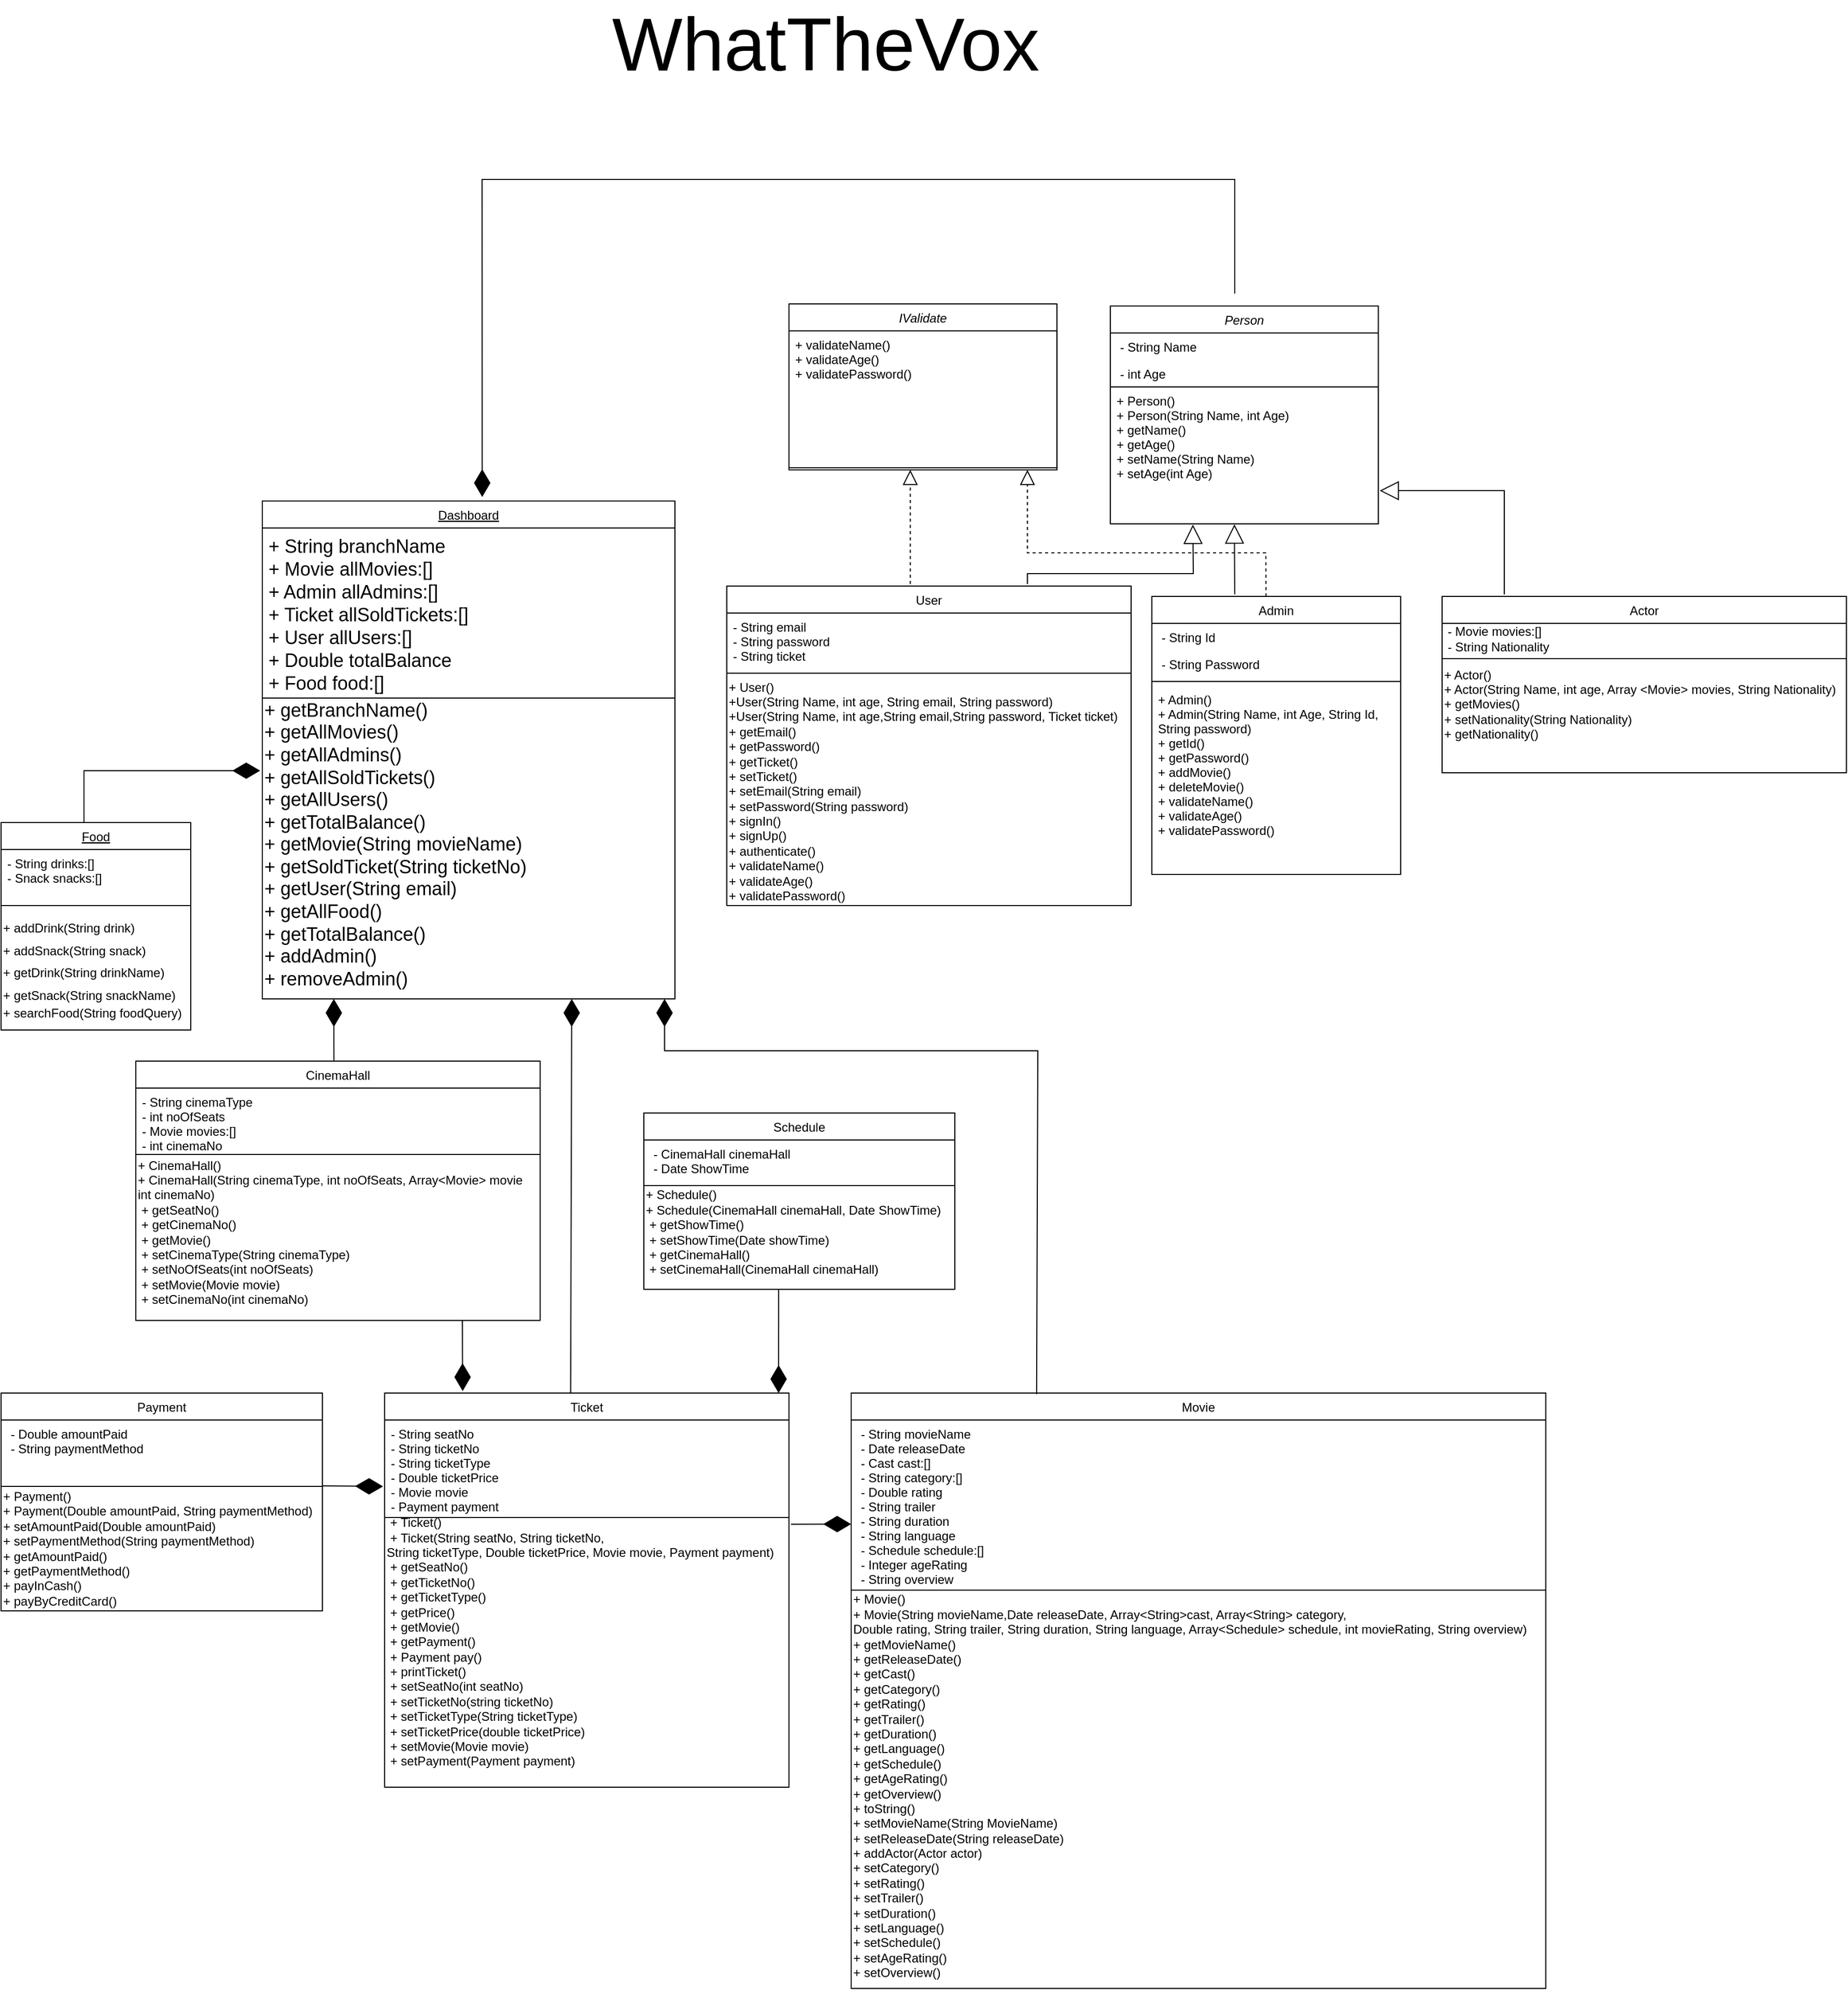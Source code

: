 <mxfile version="18.0.1" type="github"><diagram id="C5RBs43oDa-KdzZeNtuy" name="Page-1"><mxGraphModel dx="2125" dy="3022" grid="1" gridSize="10" guides="1" tooltips="1" connect="1" arrows="1" fold="1" page="1" pageScale="1" pageWidth="827" pageHeight="1169" math="0" shadow="0"><root><mxCell id="WIyWlLk6GJQsqaUBKTNV-0"/><mxCell id="WIyWlLk6GJQsqaUBKTNV-1" parent="WIyWlLk6GJQsqaUBKTNV-0"/><mxCell id="zkfFHV4jXpPFQw0GAbJ--0" value="Person" style="swimlane;fontStyle=2;align=center;verticalAlign=top;childLayout=stackLayout;horizontal=1;startSize=26;horizontalStack=0;resizeParent=1;resizeLast=0;collapsible=1;marginBottom=0;rounded=0;shadow=0;strokeWidth=1;" parent="WIyWlLk6GJQsqaUBKTNV-1" vertex="1"><mxGeometry x="320" y="-1958" width="258.46" height="210" as="geometry"><mxRectangle x="230" y="140" width="160" height="26" as="alternateBounds"/></mxGeometry></mxCell><mxCell id="zkfFHV4jXpPFQw0GAbJ--1" value=" - String Name" style="text;align=left;verticalAlign=top;spacingLeft=4;spacingRight=4;overflow=hidden;rotatable=0;points=[[0,0.5],[1,0.5]];portConstraint=eastwest;" parent="zkfFHV4jXpPFQw0GAbJ--0" vertex="1"><mxGeometry y="26" width="258.46" height="26" as="geometry"/></mxCell><mxCell id="zkfFHV4jXpPFQw0GAbJ--2" value=" - int Age" style="text;align=left;verticalAlign=top;spacingLeft=4;spacingRight=4;overflow=hidden;rotatable=0;points=[[0,0.5],[1,0.5]];portConstraint=eastwest;rounded=0;shadow=0;html=0;" parent="zkfFHV4jXpPFQw0GAbJ--0" vertex="1"><mxGeometry y="52" width="258.46" height="26" as="geometry"/></mxCell><mxCell id="zkfFHV4jXpPFQw0GAbJ--5" value="+ Person()&#10;+ Person(String Name, int Age)&#10;+ getName()&#10;+ getAge()&#10;+ setName(String Name)&#10;+ setAge(int Age)&#10;" style="text;align=left;verticalAlign=top;spacingLeft=4;spacingRight=4;overflow=hidden;rotatable=0;points=[[0,0.5],[1,0.5]];portConstraint=eastwest;strokeColor=default;" parent="zkfFHV4jXpPFQw0GAbJ--0" vertex="1"><mxGeometry y="78" width="258.46" height="132" as="geometry"/></mxCell><mxCell id="6td7utMfPPZDPclQXFH3-5" value="" style="endArrow=block;dashed=1;endFill=0;endSize=12;html=1;rounded=0;exitX=0.459;exitY=0;exitDx=0;exitDy=0;exitPerimeter=0;" parent="zkfFHV4jXpPFQw0GAbJ--0" source="zkfFHV4jXpPFQw0GAbJ--6" edge="1"><mxGeometry width="160" relative="1" as="geometry"><mxPoint x="150" y="288" as="sourcePoint"/><mxPoint x="-80" y="158" as="targetPoint"/><Array as="points"><mxPoint x="150" y="238"/><mxPoint x="-80" y="238"/></Array></mxGeometry></mxCell><mxCell id="zkfFHV4jXpPFQw0GAbJ--6" value="Admin" style="swimlane;fontStyle=0;align=center;verticalAlign=top;childLayout=stackLayout;horizontal=1;startSize=26;horizontalStack=0;resizeParent=1;resizeLast=0;collapsible=1;marginBottom=0;rounded=0;shadow=0;strokeWidth=1;" parent="WIyWlLk6GJQsqaUBKTNV-1" vertex="1"><mxGeometry x="360" y="-1678" width="240" height="268" as="geometry"><mxRectangle x="130" y="380" width="160" height="26" as="alternateBounds"/></mxGeometry></mxCell><mxCell id="zkfFHV4jXpPFQw0GAbJ--7" value=" - String Id" style="text;align=left;verticalAlign=top;spacingLeft=4;spacingRight=4;overflow=hidden;rotatable=0;points=[[0,0.5],[1,0.5]];portConstraint=eastwest;" parent="zkfFHV4jXpPFQw0GAbJ--6" vertex="1"><mxGeometry y="26" width="240" height="26" as="geometry"/></mxCell><mxCell id="zkfFHV4jXpPFQw0GAbJ--8" value=" - String Password" style="text;align=left;verticalAlign=top;spacingLeft=4;spacingRight=4;overflow=hidden;rotatable=0;points=[[0,0.5],[1,0.5]];portConstraint=eastwest;rounded=0;shadow=0;html=0;" parent="zkfFHV4jXpPFQw0GAbJ--6" vertex="1"><mxGeometry y="52" width="240" height="26" as="geometry"/></mxCell><mxCell id="zkfFHV4jXpPFQw0GAbJ--9" value="" style="line;html=1;strokeWidth=1;align=left;verticalAlign=middle;spacingTop=-1;spacingLeft=3;spacingRight=3;rotatable=0;labelPosition=right;points=[];portConstraint=eastwest;" parent="zkfFHV4jXpPFQw0GAbJ--6" vertex="1"><mxGeometry y="78" width="240" height="8" as="geometry"/></mxCell><mxCell id="zkfFHV4jXpPFQw0GAbJ--11" value="+ Admin()&#10;+ Admin(String Name, int Age, String Id,&#10;String password)&#10;+ getId()&#10;+ getPassword()&#10;+ addMovie()&#10;+ deleteMovie()&#10;+ validateName()&#10;+ validateAge()&#10;+ validatePassword()" style="text;align=left;verticalAlign=top;spacingLeft=4;spacingRight=4;overflow=hidden;rotatable=0;points=[[0,0.5],[1,0.5]];portConstraint=eastwest;" parent="zkfFHV4jXpPFQw0GAbJ--6" vertex="1"><mxGeometry y="86" width="240" height="164" as="geometry"/></mxCell><mxCell id="zkfFHV4jXpPFQw0GAbJ--13" value="Actor" style="swimlane;fontStyle=0;align=center;verticalAlign=top;childLayout=stackLayout;horizontal=1;startSize=26;horizontalStack=0;resizeParent=1;resizeLast=0;collapsible=1;marginBottom=0;rounded=0;shadow=0;strokeWidth=1;strokeColor=default;" parent="WIyWlLk6GJQsqaUBKTNV-1" vertex="1"><mxGeometry x="640" y="-1678" width="390" height="170" as="geometry"><mxRectangle x="340" y="380" width="170" height="26" as="alternateBounds"/></mxGeometry></mxCell><mxCell id="hjFS8RJ8_wdJkzlE3ByT-26" value="&amp;nbsp;- Movie movies:[]&lt;br&gt;&amp;nbsp;- String Nationality" style="text;html=1;align=left;verticalAlign=middle;resizable=0;points=[];autosize=1;strokeColor=none;fillColor=none;" parent="zkfFHV4jXpPFQw0GAbJ--13" vertex="1"><mxGeometry y="26" width="390" height="30" as="geometry"/></mxCell><mxCell id="hjFS8RJ8_wdJkzlE3ByT-28" value="" style="line;html=1;strokeWidth=1;align=left;verticalAlign=middle;spacingTop=-1;spacingLeft=3;spacingRight=3;rotatable=0;labelPosition=right;points=[];portConstraint=eastwest;" parent="zkfFHV4jXpPFQw0GAbJ--13" vertex="1"><mxGeometry y="56" width="390" height="8" as="geometry"/></mxCell><mxCell id="hjFS8RJ8_wdJkzlE3ByT-43" value="+ Actor()&lt;br&gt;+ Actor(String Name, int age, Array &amp;lt;Movie&amp;gt; movies, String Nationality)&lt;br&gt;+ getMovies()&lt;br&gt;+&amp;nbsp;setNationality(String Nationality)&lt;br&gt;+&amp;nbsp;getNationality()" style="text;html=1;align=left;verticalAlign=middle;resizable=0;points=[];autosize=1;strokeColor=none;fillColor=none;" parent="zkfFHV4jXpPFQw0GAbJ--13" vertex="1"><mxGeometry y="64" width="390" height="80" as="geometry"/></mxCell><mxCell id="hjFS8RJ8_wdJkzlE3ByT-1" value="User" style="swimlane;fontStyle=0;align=center;verticalAlign=top;childLayout=stackLayout;horizontal=1;startSize=26;horizontalStack=0;resizeParent=1;resizeLast=0;collapsible=1;marginBottom=0;rounded=0;shadow=0;strokeWidth=1;" parent="WIyWlLk6GJQsqaUBKTNV-1" vertex="1"><mxGeometry x="-50" y="-1688" width="390" height="308" as="geometry"><mxRectangle x="340" y="380" width="170" height="26" as="alternateBounds"/></mxGeometry></mxCell><mxCell id="hjFS8RJ8_wdJkzlE3ByT-2" value="- String email&#10;- String password&#10;- String ticket" style="text;align=left;verticalAlign=top;spacingLeft=4;spacingRight=4;overflow=hidden;rotatable=0;points=[[0,0.5],[1,0.5]];portConstraint=eastwest;" parent="hjFS8RJ8_wdJkzlE3ByT-1" vertex="1"><mxGeometry y="26" width="390" height="54" as="geometry"/></mxCell><mxCell id="hjFS8RJ8_wdJkzlE3ByT-3" value="" style="line;html=1;strokeWidth=1;align=left;verticalAlign=middle;spacingTop=-1;spacingLeft=3;spacingRight=3;rotatable=0;labelPosition=right;points=[];portConstraint=eastwest;" parent="hjFS8RJ8_wdJkzlE3ByT-1" vertex="1"><mxGeometry y="80" width="390" height="8" as="geometry"/></mxCell><mxCell id="hjFS8RJ8_wdJkzlE3ByT-6" value="+ User()&lt;br&gt;+User(String Name, int age, String email, String password)&lt;br&gt;+User(String Name, int age,String email,String password, Ticket ticket)&lt;br&gt;+&amp;nbsp;getEmail()&lt;br&gt;+&amp;nbsp;getPassword()&lt;br&gt;+&amp;nbsp;getTicket()&lt;br&gt;+ setTicket()&lt;br&gt;+&amp;nbsp;setEmail(String email)&lt;br&gt;+&amp;nbsp;setPassword(String password)&lt;br&gt;+&amp;nbsp;signIn()&lt;br&gt;+&amp;nbsp;signUp()&lt;br&gt;+&amp;nbsp;authenticate()&lt;br&gt;+&amp;nbsp;validateName()&lt;br&gt;+ validateAge()&lt;br&gt;+ validatePassword()" style="text;html=1;align=left;verticalAlign=middle;resizable=0;points=[];autosize=1;strokeColor=none;fillColor=none;" parent="hjFS8RJ8_wdJkzlE3ByT-1" vertex="1"><mxGeometry y="88" width="390" height="220" as="geometry"/></mxCell><mxCell id="hjFS8RJ8_wdJkzlE3ByT-7" value="Movie" style="swimlane;fontStyle=0;align=center;verticalAlign=top;childLayout=stackLayout;horizontal=1;startSize=26;horizontalStack=0;resizeParent=1;resizeLast=0;collapsible=1;marginBottom=0;rounded=0;shadow=0;strokeWidth=1;" parent="WIyWlLk6GJQsqaUBKTNV-1" vertex="1"><mxGeometry x="70" y="-910" width="670" height="574" as="geometry"><mxRectangle x="340" y="380" width="170" height="26" as="alternateBounds"/></mxGeometry></mxCell><mxCell id="hjFS8RJ8_wdJkzlE3ByT-8" value=" - String movieName&#10; - Date releaseDate&#10; - Cast cast:[]&#10; - String category:[]&#10; - Double rating&#10; - String trailer&#10; - String duration&#10; - String language&#10; - Schedule schedule:[]&#10; - Integer ageRating&#10; - String overview" style="text;align=left;verticalAlign=top;spacingLeft=4;spacingRight=4;overflow=hidden;rotatable=0;points=[[0,0.5],[1,0.5]];portConstraint=eastwest;" parent="hjFS8RJ8_wdJkzlE3ByT-7" vertex="1"><mxGeometry y="26" width="670" height="160" as="geometry"/></mxCell><mxCell id="hjFS8RJ8_wdJkzlE3ByT-9" value="" style="line;html=1;strokeWidth=1;align=left;verticalAlign=middle;spacingTop=-1;spacingLeft=3;spacingRight=3;rotatable=0;labelPosition=right;points=[];portConstraint=eastwest;" parent="hjFS8RJ8_wdJkzlE3ByT-7" vertex="1"><mxGeometry y="186" width="670" height="8" as="geometry"/></mxCell><mxCell id="hjFS8RJ8_wdJkzlE3ByT-10" value="&lt;blockquote style=&quot;margin: 0 0 0 40px ; border: none ; padding: 0px&quot;&gt;&lt;/blockquote&gt;&lt;span&gt;+ Movie()&lt;br&gt;+ Movie(String movieName,Date releaseDate, Array&amp;lt;String&amp;gt;cast, Array&amp;lt;String&amp;gt; category,&lt;br&gt;Double rating, String trailer, String duration, String language, Array&amp;lt;Schedule&amp;gt; schedule, int movieRating, String overview)&lt;br&gt;+ getMovieName()&lt;/span&gt;&lt;br&gt;&lt;blockquote style=&quot;margin: 0 0 0 40px ; border: none ; padding: 0px&quot;&gt;&lt;/blockquote&gt;&lt;span&gt;+ getReleaseDate()&lt;/span&gt;&lt;br&gt;&lt;blockquote style=&quot;margin: 0 0 0 40px ; border: none ; padding: 0px&quot;&gt;&lt;/blockquote&gt;&lt;span&gt;+&amp;nbsp;&lt;/span&gt;&lt;span&gt;getCast()&lt;/span&gt;&lt;br&gt;&lt;blockquote style=&quot;margin: 0 0 0 40px ; border: none ; padding: 0px&quot;&gt;&lt;/blockquote&gt;&lt;span&gt;+&amp;nbsp;&lt;/span&gt;&lt;span&gt;getCategory()&lt;/span&gt;&lt;br&gt;&lt;blockquote style=&quot;margin: 0 0 0 40px ; border: none ; padding: 0px&quot;&gt;&lt;/blockquote&gt;&lt;span&gt;+&amp;nbsp;&lt;/span&gt;&lt;span&gt;getRating()&lt;/span&gt;&lt;br&gt;&lt;blockquote style=&quot;margin: 0 0 0 40px ; border: none ; padding: 0px&quot;&gt;&lt;/blockquote&gt;&lt;span&gt;+&amp;nbsp;&lt;/span&gt;&lt;span&gt;getTrailer()&lt;/span&gt;&lt;br&gt;&lt;blockquote style=&quot;margin: 0 0 0 40px ; border: none ; padding: 0px&quot;&gt;&lt;/blockquote&gt;&lt;span&gt;+&amp;nbsp;&lt;/span&gt;&lt;span&gt;getDuration()&lt;/span&gt;&lt;br&gt;&lt;blockquote style=&quot;margin: 0 0 0 40px ; border: none ; padding: 0px&quot;&gt;&lt;/blockquote&gt;&lt;span&gt;+&amp;nbsp;&lt;/span&gt;&lt;span&gt;getLanguage()&lt;/span&gt;&lt;br&gt;&lt;blockquote style=&quot;margin: 0 0 0 40px ; border: none ; padding: 0px&quot;&gt;&lt;/blockquote&gt;&lt;span&gt;+&amp;nbsp;&lt;/span&gt;&lt;span&gt;getSchedule()&lt;/span&gt;&lt;br&gt;&lt;blockquote style=&quot;margin: 0 0 0 40px ; border: none ; padding: 0px&quot;&gt;&lt;/blockquote&gt;&lt;span&gt;+&amp;nbsp;&lt;/span&gt;&lt;span&gt;getAgeRating()&lt;/span&gt;&lt;br&gt;&lt;blockquote style=&quot;margin: 0 0 0 40px ; border: none ; padding: 0px&quot;&gt;&lt;/blockquote&gt;&lt;span&gt;+&amp;nbsp;&lt;/span&gt;&lt;span&gt;getOverview()&lt;/span&gt;&lt;br&gt;&lt;blockquote style=&quot;margin: 0 0 0 40px ; border: none ; padding: 0px&quot;&gt;&lt;/blockquote&gt;&lt;span&gt;+&amp;nbsp;&lt;/span&gt;&lt;span&gt;toString()&lt;/span&gt;&lt;br&gt;&lt;blockquote style=&quot;margin: 0 0 0 40px ; border: none ; padding: 0px&quot;&gt;&lt;/blockquote&gt;&lt;span&gt;+&amp;nbsp;&lt;/span&gt;&lt;span&gt;setMovieName(String MovieName)&lt;/span&gt;&lt;br&gt;&lt;blockquote style=&quot;margin: 0 0 0 40px ; border: none ; padding: 0px&quot;&gt;&lt;/blockquote&gt;&lt;span&gt;+&amp;nbsp;&lt;/span&gt;&lt;span&gt;setReleaseDate(String releaseDate)&lt;/span&gt;&lt;br&gt;&lt;blockquote style=&quot;margin: 0 0 0 40px ; border: none ; padding: 0px&quot;&gt;&lt;/blockquote&gt;&lt;span&gt;+&amp;nbsp;&lt;/span&gt;&lt;span&gt;addActor(Actor actor)&lt;/span&gt;&lt;br&gt;&lt;blockquote style=&quot;margin: 0 0 0 40px ; border: none ; padding: 0px&quot;&gt;&lt;/blockquote&gt;&lt;span&gt;+&amp;nbsp;&lt;/span&gt;&lt;span&gt;setCategory()&lt;/span&gt;&lt;br&gt;&lt;blockquote style=&quot;margin: 0 0 0 40px ; border: none ; padding: 0px&quot;&gt;&lt;/blockquote&gt;&lt;span&gt;+&amp;nbsp;&lt;/span&gt;&lt;span&gt;setRating()&lt;/span&gt;&lt;br&gt;&lt;blockquote style=&quot;margin: 0 0 0 40px ; border: none ; padding: 0px&quot;&gt;&lt;/blockquote&gt;&lt;span&gt;+&amp;nbsp;&lt;/span&gt;&lt;span&gt;setTrailer()&lt;/span&gt;&lt;br&gt;&lt;blockquote style=&quot;margin: 0 0 0 40px ; border: none ; padding: 0px&quot;&gt;&lt;/blockquote&gt;&lt;span&gt;+&amp;nbsp;&lt;/span&gt;&lt;span&gt;setDuration()&lt;/span&gt;&lt;br&gt;&lt;blockquote style=&quot;margin: 0 0 0 40px ; border: none ; padding: 0px&quot;&gt;&lt;/blockquote&gt;&lt;span&gt;+&amp;nbsp;&lt;/span&gt;&lt;span&gt;setLanguage()&lt;/span&gt;&lt;br&gt;&lt;blockquote style=&quot;margin: 0 0 0 40px ; border: none ; padding: 0px&quot;&gt;&lt;/blockquote&gt;&lt;span&gt;+&amp;nbsp;&lt;/span&gt;&lt;span&gt;setSchedule()&lt;/span&gt;&lt;br&gt;&lt;blockquote style=&quot;margin: 0 0 0 40px ; border: none ; padding: 0px&quot;&gt;&lt;/blockquote&gt;&lt;span&gt;+&amp;nbsp;&lt;/span&gt;&lt;span&gt;setAgeRating()&lt;/span&gt;&lt;br&gt;+&amp;nbsp;setOverview()" style="text;html=1;align=left;verticalAlign=middle;resizable=0;points=[];autosize=1;strokeColor=none;fillColor=none;" parent="hjFS8RJ8_wdJkzlE3ByT-7" vertex="1"><mxGeometry y="194" width="670" height="370" as="geometry"/></mxCell><mxCell id="hjFS8RJ8_wdJkzlE3ByT-11" value="Ticket" style="swimlane;fontStyle=0;align=center;verticalAlign=top;childLayout=stackLayout;horizontal=1;startSize=26;horizontalStack=0;resizeParent=1;resizeLast=0;collapsible=1;marginBottom=0;rounded=0;shadow=0;strokeWidth=1;" parent="WIyWlLk6GJQsqaUBKTNV-1" vertex="1"><mxGeometry x="-380" y="-910" width="390" height="380" as="geometry"><mxRectangle x="340" y="380" width="170" height="26" as="alternateBounds"/></mxGeometry></mxCell><mxCell id="hjFS8RJ8_wdJkzlE3ByT-12" value="- String seatNo&#10;- String ticketNo&#10;- String ticketType&#10;- Double ticketPrice&#10;- Movie movie&#10;- Payment payment" style="text;align=left;verticalAlign=top;spacingLeft=4;spacingRight=4;overflow=hidden;rotatable=0;points=[[0,0.5],[1,0.5]];portConstraint=eastwest;strokeColor=default;" parent="hjFS8RJ8_wdJkzlE3ByT-11" vertex="1"><mxGeometry y="26" width="390" height="94" as="geometry"/></mxCell><mxCell id="hjFS8RJ8_wdJkzlE3ByT-16" value="&lt;div&gt;&lt;span&gt;&amp;nbsp;+ Ticket()&lt;/span&gt;&lt;br&gt;&lt;/div&gt;&lt;div&gt;&lt;span&gt;&amp;nbsp;+ Ticket(String seatNo, String ticketNo,&lt;/span&gt;&lt;/div&gt;&lt;div&gt;&lt;span&gt;String ticketType, Double ticketPrice, Movie movie, Payment payment)&lt;/span&gt;&lt;/div&gt;&lt;div&gt;&lt;span&gt;&amp;nbsp;+ getSeatNo()&lt;/span&gt;&lt;/div&gt;&lt;div&gt;&lt;span&gt;&amp;nbsp;+ getTicketNo()&lt;/span&gt;&lt;/div&gt;&lt;div&gt;&lt;span&gt;&amp;nbsp;+ getTicketType()&lt;/span&gt;&lt;/div&gt;&lt;div&gt;&lt;span&gt;&amp;nbsp;+ getPrice()&lt;/span&gt;&lt;/div&gt;&lt;div&gt;&lt;span&gt;&amp;nbsp;+ getMovie()&lt;/span&gt;&lt;/div&gt;&lt;div&gt;&lt;span&gt;&amp;nbsp;+ getPayment()&lt;br&gt;&amp;nbsp;+ Payment pay()&lt;/span&gt;&lt;/div&gt;&lt;div&gt;&lt;span&gt;&amp;nbsp;+ printTicket()&lt;/span&gt;&lt;/div&gt;&lt;div&gt;&lt;span&gt;&amp;nbsp;+ setSeatNo(int seatNo)&lt;/span&gt;&lt;/div&gt;&lt;div&gt;&lt;span&gt;&amp;nbsp;+ setTicketNo(string ticketNo)&lt;br&gt;&amp;nbsp;+ setTicketType(String ticketType)&lt;/span&gt;&lt;/div&gt;&lt;div&gt;&lt;span&gt;&amp;nbsp;+ setTicketPrice(double ticketPrice)&lt;/span&gt;&lt;/div&gt;&lt;div&gt;&lt;span&gt;&amp;nbsp;+ setMovie(Movie movie)&lt;/span&gt;&lt;/div&gt;&lt;div&gt;&lt;span&gt;&amp;nbsp;+ setPayment(Payment payment)&lt;/span&gt;&lt;/div&gt;" style="text;html=1;align=left;verticalAlign=middle;resizable=0;points=[];autosize=1;strokeColor=none;fillColor=none;" parent="hjFS8RJ8_wdJkzlE3ByT-11" vertex="1"><mxGeometry y="120" width="390" height="240" as="geometry"/></mxCell><mxCell id="hjFS8RJ8_wdJkzlE3ByT-17" value="CinemaHall" style="swimlane;fontStyle=0;align=center;verticalAlign=top;childLayout=stackLayout;horizontal=1;startSize=26;horizontalStack=0;resizeParent=1;resizeLast=0;collapsible=1;marginBottom=0;rounded=0;shadow=0;strokeWidth=1;" parent="WIyWlLk6GJQsqaUBKTNV-1" vertex="1"><mxGeometry x="-620" y="-1230" width="390" height="250" as="geometry"><mxRectangle x="340" y="380" width="170" height="26" as="alternateBounds"/></mxGeometry></mxCell><mxCell id="hjFS8RJ8_wdJkzlE3ByT-18" value="- String cinemaType&#10;- int noOfSeats&#10;- Movie movies:[]&#10;- int cinemaNo" style="text;align=left;verticalAlign=top;spacingLeft=4;spacingRight=4;overflow=hidden;rotatable=0;points=[[0,0.5],[1,0.5]];portConstraint=eastwest;strokeColor=default;" parent="hjFS8RJ8_wdJkzlE3ByT-17" vertex="1"><mxGeometry y="26" width="390" height="64" as="geometry"/></mxCell><mxCell id="hjFS8RJ8_wdJkzlE3ByT-19" value="&lt;div&gt;&lt;span&gt;+ CinemaHall()&lt;br&gt;+ CinemaHall(String cinemaType, int noOfSeats, Array&amp;lt;Movie&amp;gt; movie&lt;br&gt;int cinemaNo)&lt;/span&gt;&lt;/div&gt;&lt;div&gt;&lt;span&gt;&amp;nbsp;+ getSeatNo()&lt;br&gt;&lt;/span&gt;&amp;nbsp;+&amp;nbsp;&lt;span&gt;getCinemaNo()&lt;/span&gt;&lt;/div&gt;&lt;div&gt;&lt;span&gt;&amp;nbsp;+ getMovie()&lt;/span&gt;&lt;/div&gt;&lt;div&gt;&lt;span&gt;&amp;nbsp;+ setCinemaType(String cinemaType)&lt;/span&gt;&lt;br&gt;&lt;/div&gt;&lt;div&gt;&lt;span&gt;&amp;nbsp;+ setNoOfSeats(int noOfSeats)&lt;/span&gt;&lt;/div&gt;&lt;div&gt;&lt;span&gt;&amp;nbsp;+ setMovie(Movie movie)&lt;br&gt;&amp;nbsp;+ setCinemaNo(int cinemaNo)&lt;/span&gt;&lt;/div&gt;" style="text;html=1;align=left;verticalAlign=middle;resizable=0;points=[];autosize=1;strokeColor=none;fillColor=none;" parent="hjFS8RJ8_wdJkzlE3ByT-17" vertex="1"><mxGeometry y="90" width="390" height="150" as="geometry"/></mxCell><mxCell id="hjFS8RJ8_wdJkzlE3ByT-23" value="Dashboard" style="swimlane;fontStyle=4;align=center;verticalAlign=top;childLayout=stackLayout;horizontal=1;startSize=26;horizontalStack=0;resizeParent=1;resizeLast=0;collapsible=1;marginBottom=0;rounded=0;shadow=0;strokeWidth=1;" parent="WIyWlLk6GJQsqaUBKTNV-1" vertex="1"><mxGeometry x="-498" y="-1770" width="398" height="480" as="geometry"><mxRectangle x="340" y="380" width="170" height="26" as="alternateBounds"/></mxGeometry></mxCell><mxCell id="hjFS8RJ8_wdJkzlE3ByT-24" value="+ String branchName&#10;+ Movie allMovies:[]&#10;+ Admin allAdmins:[]&#10;+ Ticket allSoldTickets:[]&#10;+ User allUsers:[]&#10;+ Double totalBalance&#10;+ Food food:[]" style="text;align=left;verticalAlign=top;spacingLeft=4;spacingRight=4;overflow=hidden;rotatable=0;points=[[0,0.5],[1,0.5]];portConstraint=eastwest;strokeColor=default;fontSize=18;" parent="hjFS8RJ8_wdJkzlE3ByT-23" vertex="1"><mxGeometry y="26" width="398" height="164" as="geometry"/></mxCell><mxCell id="hjFS8RJ8_wdJkzlE3ByT-25" value="&lt;font style=&quot;font-size: 18px&quot;&gt;&lt;br&gt;&lt;br&gt;+&amp;nbsp;getBranchName()&lt;br&gt;+&amp;nbsp;getAllMovies()&lt;br&gt;+&amp;nbsp;getAllAdmins()&lt;br&gt;+&amp;nbsp;getAllSoldTickets()&lt;br&gt;+&amp;nbsp;getAllUsers()&lt;br&gt;+&amp;nbsp;getTotalBalance()&lt;br&gt;+&amp;nbsp;getMovie(String movieName)&lt;br&gt;+&amp;nbsp;getSoldTicket(String ticketNo)&lt;br&gt;+&amp;nbsp;getUser(String email)&lt;br&gt;+&amp;nbsp;getAllFood()&lt;br&gt;+&amp;nbsp;getTotalBalance()&lt;br&gt;+&amp;nbsp;addAdmin()&lt;br&gt;+&amp;nbsp;removeAdmin()&lt;/font&gt;" style="text;html=1;align=left;verticalAlign=middle;resizable=0;points=[];autosize=1;strokeColor=none;fillColor=none;" parent="hjFS8RJ8_wdJkzlE3ByT-23" vertex="1"><mxGeometry y="190" width="398" height="240" as="geometry"/></mxCell><mxCell id="hjFS8RJ8_wdJkzlE3ByT-29" value="Schedule" style="swimlane;fontStyle=0;align=center;verticalAlign=top;childLayout=stackLayout;horizontal=1;startSize=26;horizontalStack=0;resizeParent=1;resizeLast=0;collapsible=1;marginBottom=0;rounded=0;shadow=0;strokeWidth=1;" parent="WIyWlLk6GJQsqaUBKTNV-1" vertex="1"><mxGeometry x="-130" y="-1180" width="300" height="170" as="geometry"><mxRectangle x="340" y="380" width="170" height="26" as="alternateBounds"/></mxGeometry></mxCell><mxCell id="hjFS8RJ8_wdJkzlE3ByT-30" value=" - CinemaHall cinemaHall&#10; - Date ShowTime" style="text;align=left;verticalAlign=top;spacingLeft=4;spacingRight=4;overflow=hidden;rotatable=0;points=[[0,0.5],[1,0.5]];portConstraint=eastwest;strokeColor=default;" parent="hjFS8RJ8_wdJkzlE3ByT-29" vertex="1"><mxGeometry y="26" width="300" height="44" as="geometry"/></mxCell><mxCell id="hjFS8RJ8_wdJkzlE3ByT-65" value="+ Schedule()&lt;br&gt;+ Schedule(CinemaHall cinemaHall, Date ShowTime)&lt;br&gt;&amp;nbsp;+ getShowTime()&lt;br&gt;&amp;nbsp;+ setShowTime(Date showTime)&lt;br&gt;&amp;nbsp;+ getCinemaHall()&lt;br&gt;&amp;nbsp;+ setCinemaHall(CinemaHall cinemaHall)" style="text;html=1;align=left;verticalAlign=middle;resizable=0;points=[];autosize=1;strokeColor=none;fillColor=none;fontSize=12;" parent="hjFS8RJ8_wdJkzlE3ByT-29" vertex="1"><mxGeometry y="70" width="300" height="90" as="geometry"/></mxCell><mxCell id="hjFS8RJ8_wdJkzlE3ByT-32" value="Food" style="swimlane;fontStyle=4;align=center;verticalAlign=top;childLayout=stackLayout;horizontal=1;startSize=26;horizontalStack=0;resizeParent=1;resizeLast=0;collapsible=1;marginBottom=0;rounded=0;shadow=0;strokeWidth=1;" parent="WIyWlLk6GJQsqaUBKTNV-1" vertex="1"><mxGeometry x="-750" y="-1460" width="183" height="200" as="geometry"><mxRectangle x="340" y="380" width="170" height="26" as="alternateBounds"/></mxGeometry></mxCell><mxCell id="hjFS8RJ8_wdJkzlE3ByT-33" value="- String drinks:[]&#10;- Snack snacks:[]" style="text;align=left;verticalAlign=top;spacingLeft=4;spacingRight=4;overflow=hidden;rotatable=0;points=[[0,0.5],[1,0.5]];portConstraint=eastwest;strokeColor=default;" parent="hjFS8RJ8_wdJkzlE3ByT-32" vertex="1"><mxGeometry y="26" width="183" height="54" as="geometry"/></mxCell><mxCell id="hjFS8RJ8_wdJkzlE3ByT-64" value="&lt;span style=&quot;font-size: 12px&quot;&gt;+ addDrink(String drink)&lt;/span&gt;&lt;br&gt;&lt;span style=&quot;font-size: 12px&quot;&gt;+ addSnack(String snack)&lt;/span&gt;&lt;br&gt;&lt;span style=&quot;font-size: 12px&quot;&gt;+ getDrink(String drinkName)&lt;/span&gt;&lt;br&gt;&lt;span style=&quot;font-size: 12px&quot;&gt;+ getSnack(String snackName)&lt;/span&gt;&lt;br&gt;&lt;font style=&quot;font-size: 12px&quot;&gt;&lt;div&gt;&lt;span&gt;+ searchFood(String foodQuery)&lt;/span&gt;&lt;/div&gt;&lt;/font&gt;" style="text;html=1;align=left;verticalAlign=middle;resizable=0;points=[];autosize=1;strokeColor=none;fillColor=none;fontSize=18;" parent="hjFS8RJ8_wdJkzlE3ByT-32" vertex="1"><mxGeometry y="80" width="183" height="120" as="geometry"/></mxCell><mxCell id="hjFS8RJ8_wdJkzlE3ByT-40" value="Payment" style="swimlane;fontStyle=0;align=center;verticalAlign=top;childLayout=stackLayout;horizontal=1;startSize=26;horizontalStack=0;resizeParent=1;resizeLast=0;collapsible=1;marginBottom=0;rounded=0;shadow=0;strokeWidth=1;" parent="WIyWlLk6GJQsqaUBKTNV-1" vertex="1"><mxGeometry x="-750" y="-910" width="310" height="210" as="geometry"><mxRectangle x="340" y="380" width="170" height="26" as="alternateBounds"/></mxGeometry></mxCell><mxCell id="hjFS8RJ8_wdJkzlE3ByT-41" value=" - Double amountPaid&#10; - String paymentMethod" style="text;align=left;verticalAlign=top;spacingLeft=4;spacingRight=4;overflow=hidden;rotatable=0;points=[[0,0.5],[1,0.5]];portConstraint=eastwest;strokeColor=default;" parent="hjFS8RJ8_wdJkzlE3ByT-40" vertex="1"><mxGeometry y="26" width="310" height="64" as="geometry"/></mxCell><mxCell id="hjFS8RJ8_wdJkzlE3ByT-42" value="&lt;blockquote style=&quot;margin: 0 0 0 40px ; border: none ; padding: 0px&quot;&gt;&lt;/blockquote&gt;&lt;span&gt;+ Payment()&lt;br&gt;+ Payment(Double amountPaid, String paymentMethod)&lt;br&gt;+ setAmountPaid(Double amountPaid)&lt;/span&gt;&lt;br&gt;&lt;blockquote style=&quot;margin: 0 0 0 40px ; border: none ; padding: 0px&quot;&gt;&lt;/blockquote&gt;&lt;span&gt;+&amp;nbsp;&lt;/span&gt;&lt;span&gt;setPaymentMethod(String paymentMethod)&lt;/span&gt;&lt;br&gt;&lt;blockquote style=&quot;margin: 0 0 0 40px ; border: none ; padding: 0px&quot;&gt;&lt;/blockquote&gt;&lt;span&gt;+&amp;nbsp;&lt;/span&gt;&lt;span&gt;getAmountPaid()&lt;/span&gt;&lt;br&gt;&lt;blockquote style=&quot;margin: 0 0 0 40px ; border: none ; padding: 0px&quot;&gt;&lt;/blockquote&gt;&lt;span&gt;+&amp;nbsp;&lt;/span&gt;&lt;span&gt;getPaymentMethod()&lt;/span&gt;&lt;br&gt;&lt;blockquote style=&quot;margin: 0 0 0 40px ; border: none ; padding: 0px&quot;&gt;&lt;/blockquote&gt;&lt;span&gt;+&amp;nbsp;&lt;/span&gt;&lt;span&gt;payInCash()&lt;/span&gt;&lt;br&gt;+&amp;nbsp;payByCreditCard()" style="text;html=1;align=left;verticalAlign=middle;resizable=0;points=[];autosize=1;strokeColor=none;fillColor=none;" parent="hjFS8RJ8_wdJkzlE3ByT-40" vertex="1"><mxGeometry y="90" width="310" height="120" as="geometry"/></mxCell><mxCell id="hjFS8RJ8_wdJkzlE3ByT-46" value="" style="endArrow=diamondThin;endFill=1;endSize=24;html=1;rounded=0;entryX=-0.004;entryY=0.681;entryDx=0;entryDy=0;entryPerimeter=0;" parent="WIyWlLk6GJQsqaUBKTNV-1" target="hjFS8RJ8_wdJkzlE3ByT-12" edge="1"><mxGeometry width="160" relative="1" as="geometry"><mxPoint x="-440" y="-820.53" as="sourcePoint"/><mxPoint x="-280" y="-820.53" as="targetPoint"/></mxGeometry></mxCell><mxCell id="hjFS8RJ8_wdJkzlE3ByT-47" value="" style="endArrow=diamondThin;endFill=1;endSize=24;html=1;rounded=0;entryX=0.193;entryY=-0.005;entryDx=0;entryDy=0;entryPerimeter=0;" parent="WIyWlLk6GJQsqaUBKTNV-1" target="hjFS8RJ8_wdJkzlE3ByT-11" edge="1"><mxGeometry width="160" relative="1" as="geometry"><mxPoint x="-305" y="-980" as="sourcePoint"/><mxPoint x="-110" y="-980" as="targetPoint"/></mxGeometry></mxCell><mxCell id="hjFS8RJ8_wdJkzlE3ByT-48" value="" style="endArrow=diamondThin;endFill=1;endSize=24;html=1;rounded=0;entryX=0;entryY=0.627;entryDx=0;entryDy=0;entryPerimeter=0;exitX=1.005;exitY=0.027;exitDx=0;exitDy=0;exitPerimeter=0;" parent="WIyWlLk6GJQsqaUBKTNV-1" source="hjFS8RJ8_wdJkzlE3ByT-16" target="hjFS8RJ8_wdJkzlE3ByT-8" edge="1"><mxGeometry width="160" relative="1" as="geometry"><mxPoint x="-110" y="-804" as="sourcePoint"/><mxPoint x="-151.54" y="-800" as="targetPoint"/></mxGeometry></mxCell><mxCell id="hjFS8RJ8_wdJkzlE3ByT-49" value="" style="endArrow=diamondThin;endFill=1;endSize=24;html=1;rounded=0;entryX=0.368;entryY=0;entryDx=0;entryDy=0;entryPerimeter=0;" parent="WIyWlLk6GJQsqaUBKTNV-1" edge="1"><mxGeometry width="160" relative="1" as="geometry"><mxPoint x="0.08" y="-1010" as="sourcePoint"/><mxPoint x="-8.527e-14" y="-910" as="targetPoint"/></mxGeometry></mxCell><mxCell id="hjFS8RJ8_wdJkzlE3ByT-50" value="" style="endArrow=diamondThin;endFill=1;endSize=24;html=1;rounded=0;" parent="WIyWlLk6GJQsqaUBKTNV-1" edge="1"><mxGeometry width="160" relative="1" as="geometry"><mxPoint x="-670" y="-1460" as="sourcePoint"/><mxPoint x="-500" y="-1510" as="targetPoint"/><Array as="points"><mxPoint x="-670" y="-1510"/><mxPoint x="-510" y="-1510"/></Array></mxGeometry></mxCell><mxCell id="hjFS8RJ8_wdJkzlE3ByT-53" value="" style="endArrow=diamondThin;endFill=1;endSize=24;html=1;rounded=0;exitX=0.49;exitY=-0.002;exitDx=0;exitDy=0;exitPerimeter=0;" parent="WIyWlLk6GJQsqaUBKTNV-1" source="hjFS8RJ8_wdJkzlE3ByT-17" edge="1"><mxGeometry width="160" relative="1" as="geometry"><mxPoint x="-229.24" y="-1270" as="sourcePoint"/><mxPoint x="-429" y="-1290" as="targetPoint"/></mxGeometry></mxCell><mxCell id="hjFS8RJ8_wdJkzlE3ByT-55" value="" style="endArrow=diamondThin;endFill=1;endSize=24;html=1;rounded=0;exitX=0.46;exitY=0.001;exitDx=0;exitDy=0;exitPerimeter=0;entryX=0.75;entryY=1;entryDx=0;entryDy=0;" parent="WIyWlLk6GJQsqaUBKTNV-1" source="hjFS8RJ8_wdJkzlE3ByT-11" target="hjFS8RJ8_wdJkzlE3ByT-23" edge="1"><mxGeometry width="160" relative="1" as="geometry"><mxPoint x="-100" y="-900" as="sourcePoint"/><mxPoint x="-210" y="-1340" as="targetPoint"/></mxGeometry></mxCell><mxCell id="hjFS8RJ8_wdJkzlE3ByT-57" value="" style="endArrow=diamondThin;endFill=1;endSize=24;html=1;rounded=0;exitX=0.267;exitY=0.002;exitDx=0;exitDy=0;exitPerimeter=0;" parent="WIyWlLk6GJQsqaUBKTNV-1" source="hjFS8RJ8_wdJkzlE3ByT-7" edge="1"><mxGeometry width="160" relative="1" as="geometry"><mxPoint x="60.0" y="-902.04" as="sourcePoint"/><mxPoint x="-110" y="-1290" as="targetPoint"/><Array as="points"><mxPoint x="250" y="-1240"/><mxPoint x="-110" y="-1240"/></Array></mxGeometry></mxCell><mxCell id="hjFS8RJ8_wdJkzlE3ByT-59" value="" style="endArrow=block;endSize=16;endFill=0;html=1;rounded=0;fontSize=18;entryX=0.308;entryY=1.006;entryDx=0;entryDy=0;entryPerimeter=0;" parent="WIyWlLk6GJQsqaUBKTNV-1" target="zkfFHV4jXpPFQw0GAbJ--5" edge="1"><mxGeometry x="-0.105" y="6" width="160" relative="1" as="geometry"><mxPoint x="240" y="-1690" as="sourcePoint"/><mxPoint x="400" y="-1730" as="targetPoint"/><Array as="points"><mxPoint x="240" y="-1700"/><mxPoint x="280" y="-1700"/><mxPoint x="400" y="-1700"/></Array><mxPoint as="offset"/></mxGeometry></mxCell><mxCell id="hjFS8RJ8_wdJkzlE3ByT-61" value="" style="endArrow=block;endSize=16;endFill=0;html=1;rounded=0;fontSize=18;entryX=0.463;entryY=1.004;entryDx=0;entryDy=0;entryPerimeter=0;" parent="WIyWlLk6GJQsqaUBKTNV-1" target="zkfFHV4jXpPFQw0GAbJ--5" edge="1"><mxGeometry width="160" relative="1" as="geometry"><mxPoint x="440" y="-1680" as="sourcePoint"/><mxPoint x="520" y="-1750" as="targetPoint"/></mxGeometry></mxCell><mxCell id="hjFS8RJ8_wdJkzlE3ByT-62" value="" style="endArrow=block;endSize=16;endFill=0;html=1;rounded=0;fontSize=18;entryX=1.005;entryY=0.758;entryDx=0;entryDy=0;entryPerimeter=0;" parent="WIyWlLk6GJQsqaUBKTNV-1" target="zkfFHV4jXpPFQw0GAbJ--5" edge="1"><mxGeometry width="160" relative="1" as="geometry"><mxPoint x="700" y="-1680" as="sourcePoint"/><mxPoint x="640" y="-1750" as="targetPoint"/><Array as="points"><mxPoint x="700" y="-1780"/></Array></mxGeometry></mxCell><mxCell id="hjFS8RJ8_wdJkzlE3ByT-63" value="" style="endArrow=diamondThin;endFill=1;endSize=24;html=1;rounded=0;fontSize=18;entryX=0.533;entryY=-0.008;entryDx=0;entryDy=0;entryPerimeter=0;" parent="WIyWlLk6GJQsqaUBKTNV-1" target="hjFS8RJ8_wdJkzlE3ByT-23" edge="1"><mxGeometry width="160" relative="1" as="geometry"><mxPoint x="440" y="-1970" as="sourcePoint"/><mxPoint x="470" y="-1760" as="targetPoint"/><Array as="points"><mxPoint x="440" y="-2080"/><mxPoint x="-286" y="-2080"/></Array></mxGeometry></mxCell><mxCell id="hjFS8RJ8_wdJkzlE3ByT-66" value="&lt;font style=&quot;font-size: 72px&quot;&gt;WhatTheVox&lt;/font&gt;" style="text;html=1;align=center;verticalAlign=middle;resizable=0;points=[];autosize=1;strokeColor=none;fillColor=none;fontSize=12;" parent="WIyWlLk6GJQsqaUBKTNV-1" vertex="1"><mxGeometry x="-170" y="-2230" width="430" height="40" as="geometry"/></mxCell><mxCell id="6td7utMfPPZDPclQXFH3-0" value="IValidate" style="swimlane;fontStyle=2;align=center;verticalAlign=top;childLayout=stackLayout;horizontal=1;startSize=26;horizontalStack=0;resizeParent=1;resizeLast=0;collapsible=1;marginBottom=0;rounded=0;shadow=0;strokeWidth=1;" parent="WIyWlLk6GJQsqaUBKTNV-1" vertex="1"><mxGeometry x="10" y="-1960" width="258.46" height="160" as="geometry"><mxRectangle x="230" y="140" width="160" height="26" as="alternateBounds"/></mxGeometry></mxCell><mxCell id="6td7utMfPPZDPclQXFH3-3" value="+ validateName()&#10;+ validateAge()&#10;+ validatePassword()" style="text;align=left;verticalAlign=top;spacingLeft=4;spacingRight=4;overflow=hidden;rotatable=0;points=[[0,0.5],[1,0.5]];portConstraint=eastwest;strokeColor=default;" parent="6td7utMfPPZDPclQXFH3-0" vertex="1"><mxGeometry y="26" width="258.46" height="132" as="geometry"/></mxCell><mxCell id="6td7utMfPPZDPclQXFH3-4" value="" style="endArrow=block;dashed=1;endFill=0;endSize=12;html=1;rounded=0;" parent="WIyWlLk6GJQsqaUBKTNV-1" edge="1"><mxGeometry width="160" relative="1" as="geometry"><mxPoint x="127" y="-1690" as="sourcePoint"/><mxPoint x="127" y="-1800" as="targetPoint"/></mxGeometry></mxCell></root></mxGraphModel></diagram></mxfile>